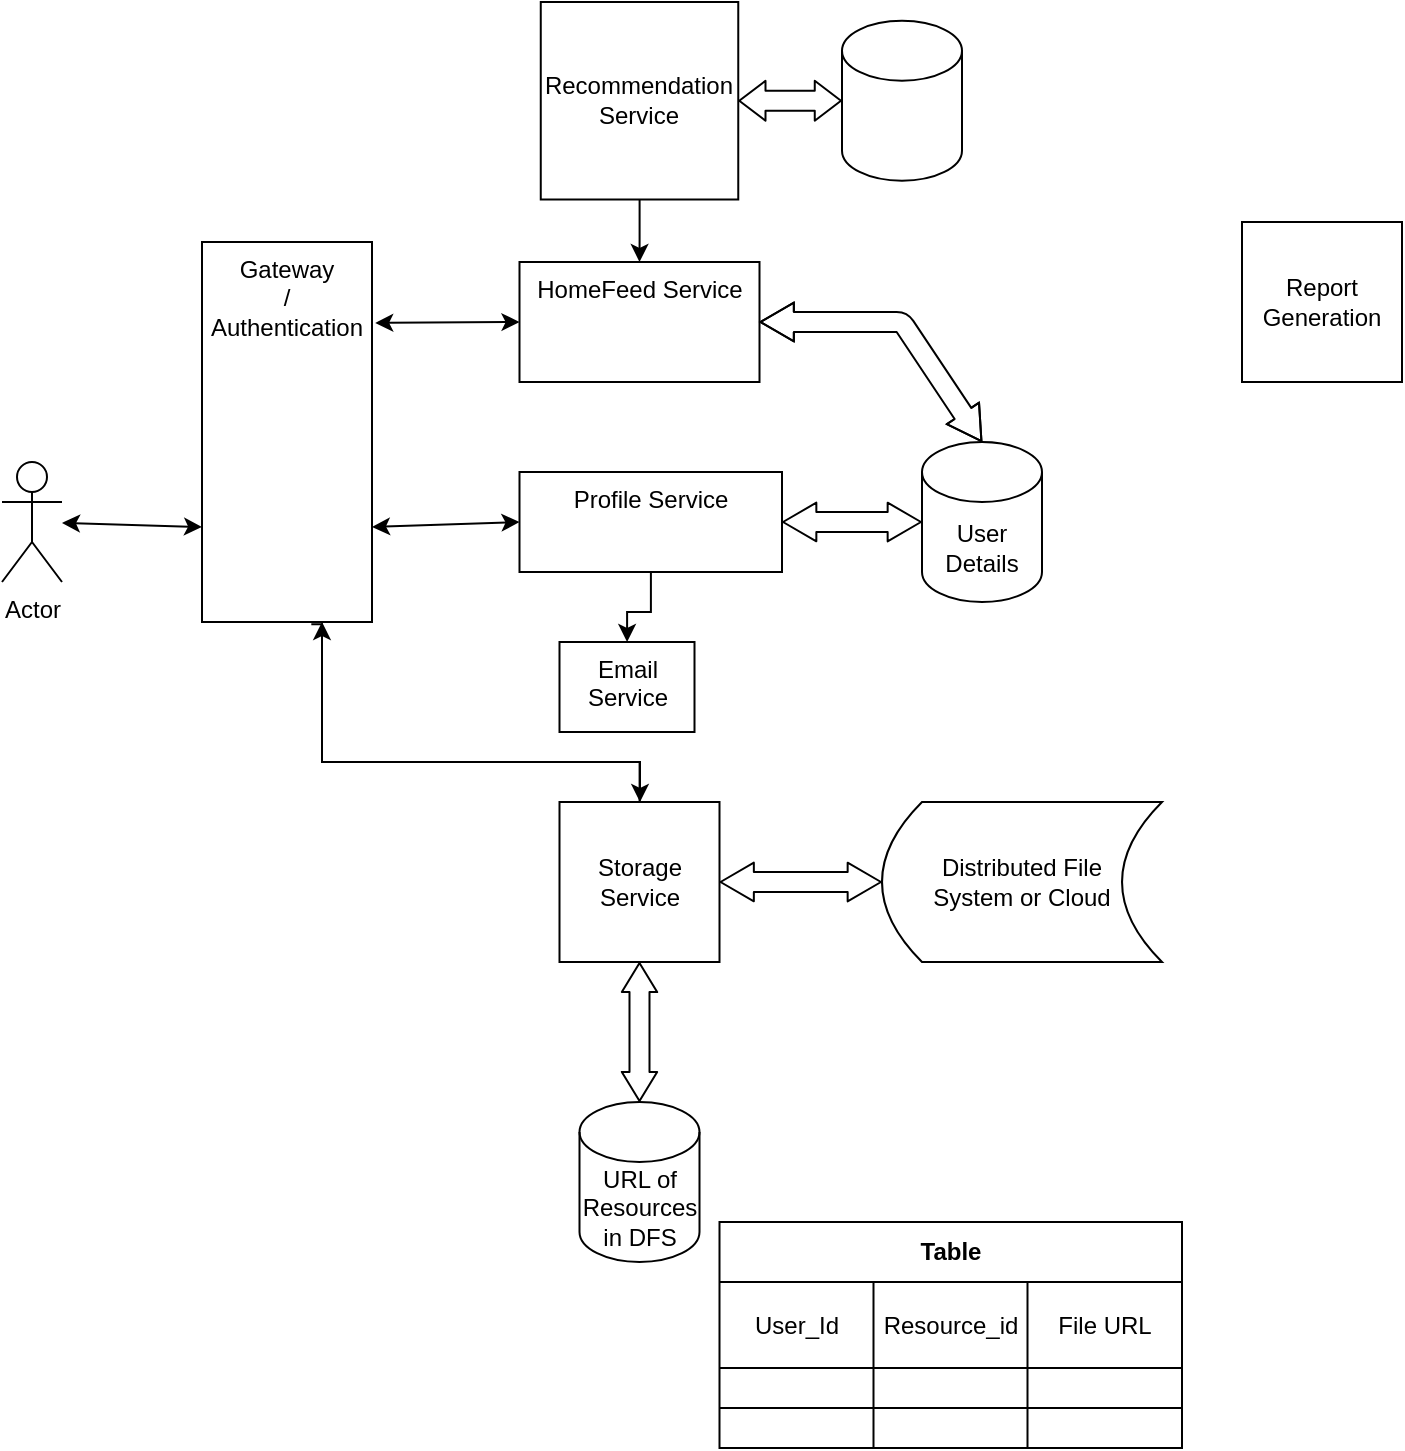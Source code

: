 <mxfile version="14.6.13" type="device"><diagram id="X3nPlOCf9zQ4SvJ4RMN4" name="Page-1"><mxGraphModel dx="2107" dy="1002" grid="1" gridSize="10" guides="1" tooltips="1" connect="1" arrows="1" fold="1" page="1" pageScale="1" pageWidth="850" pageHeight="1100" math="0" shadow="0"><root><mxCell id="0"/><mxCell id="1" parent="0"/><mxCell id="x-2M1Gqp0QZsn471Pv4--1" value="Actor" style="shape=umlActor;verticalLabelPosition=bottom;verticalAlign=top;html=1;outlineConnect=0;" parent="1" vertex="1"><mxGeometry x="30" y="310" width="30" height="60" as="geometry"/></mxCell><mxCell id="x-2M1Gqp0QZsn471Pv4--14" style="edgeStyle=orthogonalEdgeStyle;rounded=0;orthogonalLoop=1;jettySize=auto;html=1;exitX=0.643;exitY=1.006;exitDx=0;exitDy=0;exitPerimeter=0;" parent="1" source="x-2M1Gqp0QZsn471Pv4--2" target="x-2M1Gqp0QZsn471Pv4--13" edge="1"><mxGeometry relative="1" as="geometry"><Array as="points"><mxPoint x="190" y="460"/><mxPoint x="349" y="460"/></Array></mxGeometry></mxCell><mxCell id="x-2M1Gqp0QZsn471Pv4--2" value="Gateway&lt;br&gt;/&lt;br&gt;Authentication" style="whiteSpace=wrap;html=1;verticalAlign=top;" parent="1" vertex="1"><mxGeometry x="130" y="200" width="85" height="190" as="geometry"/></mxCell><mxCell id="x-2M1Gqp0QZsn471Pv4--9" value="" style="edgeStyle=orthogonalEdgeStyle;rounded=0;orthogonalLoop=1;jettySize=auto;html=1;" parent="1" source="x-2M1Gqp0QZsn471Pv4--4" target="x-2M1Gqp0QZsn471Pv4--8" edge="1"><mxGeometry relative="1" as="geometry"/></mxCell><mxCell id="x-2M1Gqp0QZsn471Pv4--4" value="Profile Service" style="whiteSpace=wrap;html=1;verticalAlign=top;" parent="1" vertex="1"><mxGeometry x="288.75" y="315" width="131.25" height="50" as="geometry"/></mxCell><mxCell id="x-2M1Gqp0QZsn471Pv4--6" value="HomeFeed Service" style="whiteSpace=wrap;html=1;verticalAlign=top;" parent="1" vertex="1"><mxGeometry x="288.75" y="210" width="120" height="60" as="geometry"/></mxCell><mxCell id="x-2M1Gqp0QZsn471Pv4--8" value="Email Service" style="whiteSpace=wrap;html=1;verticalAlign=top;" parent="1" vertex="1"><mxGeometry x="308.75" y="400" width="67.5" height="45" as="geometry"/></mxCell><mxCell id="x-2M1Gqp0QZsn471Pv4--10" value="User Details" style="shape=cylinder3;whiteSpace=wrap;html=1;boundedLbl=1;backgroundOutline=1;size=15;" parent="1" vertex="1"><mxGeometry x="490" y="300" width="60" height="80" as="geometry"/></mxCell><mxCell id="x-2M1Gqp0QZsn471Pv4--33" style="edgeStyle=orthogonalEdgeStyle;rounded=0;orthogonalLoop=1;jettySize=auto;html=1;" parent="1" source="x-2M1Gqp0QZsn471Pv4--13" edge="1"><mxGeometry relative="1" as="geometry"><mxPoint x="190" y="390" as="targetPoint"/><Array as="points"><mxPoint x="349" y="460"/><mxPoint x="190" y="460"/></Array></mxGeometry></mxCell><mxCell id="x-2M1Gqp0QZsn471Pv4--13" value="Storage Service&lt;br&gt;" style="whiteSpace=wrap;html=1;aspect=fixed;" parent="1" vertex="1"><mxGeometry x="308.75" y="480" width="80" height="80" as="geometry"/></mxCell><mxCell id="x-2M1Gqp0QZsn471Pv4--15" value="" style="shape=flexArrow;endArrow=classic;startArrow=classic;html=1;exitX=1;exitY=0.5;exitDx=0;exitDy=0;entryX=0;entryY=0.5;entryDx=0;entryDy=0;entryPerimeter=0;endWidth=8.333;endSize=5.225;startWidth=8.333;startSize=5.225;" parent="1" source="x-2M1Gqp0QZsn471Pv4--4" target="x-2M1Gqp0QZsn471Pv4--10" edge="1"><mxGeometry width="100" height="100" relative="1" as="geometry"><mxPoint x="390" y="430" as="sourcePoint"/><mxPoint x="490" y="330" as="targetPoint"/></mxGeometry></mxCell><mxCell id="x-2M1Gqp0QZsn471Pv4--16" value="" style="shape=flexArrow;endArrow=classic;startArrow=classic;html=1;entryX=0.5;entryY=0;entryDx=0;entryDy=0;entryPerimeter=0;endWidth=8.333;endSize=5.225;startWidth=8.333;startSize=5.225;exitX=1;exitY=0.5;exitDx=0;exitDy=0;" parent="1" source="x-2M1Gqp0QZsn471Pv4--6" target="x-2M1Gqp0QZsn471Pv4--10" edge="1"><mxGeometry width="100" height="100" relative="1" as="geometry"><mxPoint x="403" y="240" as="sourcePoint"/><mxPoint x="490" y="239.58" as="targetPoint"/><Array as="points"><mxPoint x="480" y="240"/></Array></mxGeometry></mxCell><mxCell id="x-2M1Gqp0QZsn471Pv4--18" value="" style="shape=flexArrow;endArrow=classic;startArrow=classic;html=1;entryX=0;entryY=0.5;entryDx=0;entryDy=0;entryPerimeter=0;endWidth=8.333;endSize=5.225;startWidth=8.333;startSize=5.225;" parent="1" source="x-2M1Gqp0QZsn471Pv4--13" target="x-2M1Gqp0QZsn471Pv4--19" edge="1"><mxGeometry width="100" height="100" relative="1" as="geometry"><mxPoint x="388.75" y="519.58" as="sourcePoint"/><mxPoint x="476.25" y="519.58" as="targetPoint"/></mxGeometry></mxCell><mxCell id="x-2M1Gqp0QZsn471Pv4--19" value="Distributed File &lt;br&gt;System or Cloud" style="shape=dataStorage;whiteSpace=wrap;html=1;fixedSize=1;" parent="1" vertex="1"><mxGeometry x="470" y="480" width="140" height="80" as="geometry"/></mxCell><mxCell id="x-2M1Gqp0QZsn471Pv4--20" value="" style="shape=flexArrow;endArrow=classic;startArrow=classic;html=1;entryX=0.5;entryY=1;entryDx=0;entryDy=0;endWidth=6.667;endSize=4.517;startWidth=6.667;startSize=4.517;exitX=0.5;exitY=0;exitDx=0;exitDy=0;exitPerimeter=0;" parent="1" source="x-2M1Gqp0QZsn471Pv4--21" target="x-2M1Gqp0QZsn471Pv4--13" edge="1"><mxGeometry width="100" height="100" relative="1" as="geometry"><mxPoint x="350" y="630" as="sourcePoint"/><mxPoint x="410" y="570" as="targetPoint"/></mxGeometry></mxCell><mxCell id="x-2M1Gqp0QZsn471Pv4--21" value="URL of Resources in DFS" style="shape=cylinder3;whiteSpace=wrap;html=1;boundedLbl=1;backgroundOutline=1;size=15;" parent="1" vertex="1"><mxGeometry x="318.75" y="630" width="60" height="80" as="geometry"/></mxCell><mxCell id="x-2M1Gqp0QZsn471Pv4--29" value="" style="endArrow=classic;startArrow=classic;html=1;exitX=1.019;exitY=0.213;exitDx=0;exitDy=0;exitPerimeter=0;entryX=0;entryY=0.5;entryDx=0;entryDy=0;" parent="1" source="x-2M1Gqp0QZsn471Pv4--2" target="x-2M1Gqp0QZsn471Pv4--6" edge="1"><mxGeometry width="50" height="50" relative="1" as="geometry"><mxPoint x="310" y="510" as="sourcePoint"/><mxPoint x="360" y="460" as="targetPoint"/></mxGeometry></mxCell><mxCell id="x-2M1Gqp0QZsn471Pv4--30" value="" style="endArrow=classic;startArrow=classic;html=1;exitX=1;exitY=0.75;exitDx=0;exitDy=0;entryX=0;entryY=0.5;entryDx=0;entryDy=0;" parent="1" source="x-2M1Gqp0QZsn471Pv4--2" target="x-2M1Gqp0QZsn471Pv4--4" edge="1"><mxGeometry width="50" height="50" relative="1" as="geometry"><mxPoint x="310" y="510" as="sourcePoint"/><mxPoint x="360" y="460" as="targetPoint"/></mxGeometry></mxCell><mxCell id="x-2M1Gqp0QZsn471Pv4--32" value="" style="endArrow=classic;startArrow=classic;html=1;entryX=0;entryY=0.75;entryDx=0;entryDy=0;" parent="1" source="x-2M1Gqp0QZsn471Pv4--1" target="x-2M1Gqp0QZsn471Pv4--2" edge="1"><mxGeometry width="50" height="50" relative="1" as="geometry"><mxPoint x="310" y="510" as="sourcePoint"/><mxPoint x="360" y="460" as="targetPoint"/></mxGeometry></mxCell><mxCell id="THKtKCZbtr8ppA6eYVLf-2" style="edgeStyle=orthogonalEdgeStyle;rounded=0;orthogonalLoop=1;jettySize=auto;html=1;entryX=0.5;entryY=0;entryDx=0;entryDy=0;" edge="1" parent="1" source="THKtKCZbtr8ppA6eYVLf-1" target="x-2M1Gqp0QZsn471Pv4--6"><mxGeometry relative="1" as="geometry"/></mxCell><mxCell id="THKtKCZbtr8ppA6eYVLf-1" value="Recommendation Service" style="whiteSpace=wrap;html=1;aspect=fixed;" vertex="1" parent="1"><mxGeometry x="299.38" y="80" width="98.75" height="98.75" as="geometry"/></mxCell><mxCell id="THKtKCZbtr8ppA6eYVLf-3" value="" style="shape=flexArrow;endArrow=classic;startArrow=classic;html=1;exitX=1;exitY=0.5;exitDx=0;exitDy=0;startWidth=9;startSize=4.04;endWidth=9;endSize=4.04;" edge="1" parent="1" source="THKtKCZbtr8ppA6eYVLf-1" target="THKtKCZbtr8ppA6eYVLf-4"><mxGeometry width="100" height="100" relative="1" as="geometry"><mxPoint x="370" y="350" as="sourcePoint"/><mxPoint x="470" y="129" as="targetPoint"/></mxGeometry></mxCell><mxCell id="THKtKCZbtr8ppA6eYVLf-4" value="" style="shape=cylinder3;whiteSpace=wrap;html=1;boundedLbl=1;backgroundOutline=1;size=15;" vertex="1" parent="1"><mxGeometry x="450" y="89.38" width="60" height="80" as="geometry"/></mxCell><mxCell id="THKtKCZbtr8ppA6eYVLf-6" value="Table" style="shape=table;html=1;whiteSpace=wrap;startSize=30;container=1;collapsible=0;childLayout=tableLayout;fontStyle=1;align=center;" vertex="1" parent="1"><mxGeometry x="388.75" y="690" width="231.25" height="113" as="geometry"/></mxCell><mxCell id="THKtKCZbtr8ppA6eYVLf-7" value="" style="shape=partialRectangle;html=1;whiteSpace=wrap;collapsible=0;dropTarget=0;pointerEvents=0;fillColor=none;top=0;left=0;bottom=0;right=0;points=[[0,0.5],[1,0.5]];portConstraint=eastwest;" vertex="1" parent="THKtKCZbtr8ppA6eYVLf-6"><mxGeometry y="30" width="231.25" height="43" as="geometry"/></mxCell><mxCell id="THKtKCZbtr8ppA6eYVLf-8" value="User_Id" style="shape=partialRectangle;html=1;whiteSpace=wrap;connectable=0;fillColor=none;top=0;left=0;bottom=0;right=0;overflow=hidden;" vertex="1" parent="THKtKCZbtr8ppA6eYVLf-7"><mxGeometry width="77" height="43" as="geometry"/></mxCell><mxCell id="THKtKCZbtr8ppA6eYVLf-9" value="Resource_id" style="shape=partialRectangle;html=1;whiteSpace=wrap;connectable=0;fillColor=none;top=0;left=0;bottom=0;right=0;overflow=hidden;" vertex="1" parent="THKtKCZbtr8ppA6eYVLf-7"><mxGeometry x="77" width="77" height="43" as="geometry"/></mxCell><mxCell id="THKtKCZbtr8ppA6eYVLf-10" value="File URL" style="shape=partialRectangle;html=1;whiteSpace=wrap;connectable=0;fillColor=none;top=0;left=0;bottom=0;right=0;overflow=hidden;" vertex="1" parent="THKtKCZbtr8ppA6eYVLf-7"><mxGeometry x="154" width="77" height="43" as="geometry"/></mxCell><mxCell id="THKtKCZbtr8ppA6eYVLf-11" value="" style="shape=partialRectangle;html=1;whiteSpace=wrap;collapsible=0;dropTarget=0;pointerEvents=0;fillColor=none;top=0;left=0;bottom=0;right=0;points=[[0,0.5],[1,0.5]];portConstraint=eastwest;" vertex="1" parent="THKtKCZbtr8ppA6eYVLf-6"><mxGeometry y="73" width="231.25" height="20" as="geometry"/></mxCell><mxCell id="THKtKCZbtr8ppA6eYVLf-12" value="" style="shape=partialRectangle;html=1;whiteSpace=wrap;connectable=0;fillColor=none;top=0;left=0;bottom=0;right=0;overflow=hidden;" vertex="1" parent="THKtKCZbtr8ppA6eYVLf-11"><mxGeometry width="77" height="20" as="geometry"/></mxCell><mxCell id="THKtKCZbtr8ppA6eYVLf-13" value="" style="shape=partialRectangle;html=1;whiteSpace=wrap;connectable=0;fillColor=none;top=0;left=0;bottom=0;right=0;overflow=hidden;" vertex="1" parent="THKtKCZbtr8ppA6eYVLf-11"><mxGeometry x="77" width="77" height="20" as="geometry"/></mxCell><mxCell id="THKtKCZbtr8ppA6eYVLf-14" value="" style="shape=partialRectangle;html=1;whiteSpace=wrap;connectable=0;fillColor=none;top=0;left=0;bottom=0;right=0;overflow=hidden;" vertex="1" parent="THKtKCZbtr8ppA6eYVLf-11"><mxGeometry x="154" width="77" height="20" as="geometry"/></mxCell><mxCell id="THKtKCZbtr8ppA6eYVLf-15" value="" style="shape=partialRectangle;html=1;whiteSpace=wrap;collapsible=0;dropTarget=0;pointerEvents=0;fillColor=none;top=0;left=0;bottom=0;right=0;points=[[0,0.5],[1,0.5]];portConstraint=eastwest;" vertex="1" parent="THKtKCZbtr8ppA6eYVLf-6"><mxGeometry y="93" width="231.25" height="20" as="geometry"/></mxCell><mxCell id="THKtKCZbtr8ppA6eYVLf-16" value="" style="shape=partialRectangle;html=1;whiteSpace=wrap;connectable=0;fillColor=none;top=0;left=0;bottom=0;right=0;overflow=hidden;" vertex="1" parent="THKtKCZbtr8ppA6eYVLf-15"><mxGeometry width="77" height="20" as="geometry"/></mxCell><mxCell id="THKtKCZbtr8ppA6eYVLf-17" value="" style="shape=partialRectangle;html=1;whiteSpace=wrap;connectable=0;fillColor=none;top=0;left=0;bottom=0;right=0;overflow=hidden;" vertex="1" parent="THKtKCZbtr8ppA6eYVLf-15"><mxGeometry x="77" width="77" height="20" as="geometry"/></mxCell><mxCell id="THKtKCZbtr8ppA6eYVLf-18" value="" style="shape=partialRectangle;html=1;whiteSpace=wrap;connectable=0;fillColor=none;top=0;left=0;bottom=0;right=0;overflow=hidden;" vertex="1" parent="THKtKCZbtr8ppA6eYVLf-15"><mxGeometry x="154" width="77" height="20" as="geometry"/></mxCell><mxCell id="THKtKCZbtr8ppA6eYVLf-21" value="Report Generation" style="whiteSpace=wrap;html=1;aspect=fixed;" vertex="1" parent="1"><mxGeometry x="650" y="190" width="80" height="80" as="geometry"/></mxCell></root></mxGraphModel></diagram></mxfile>